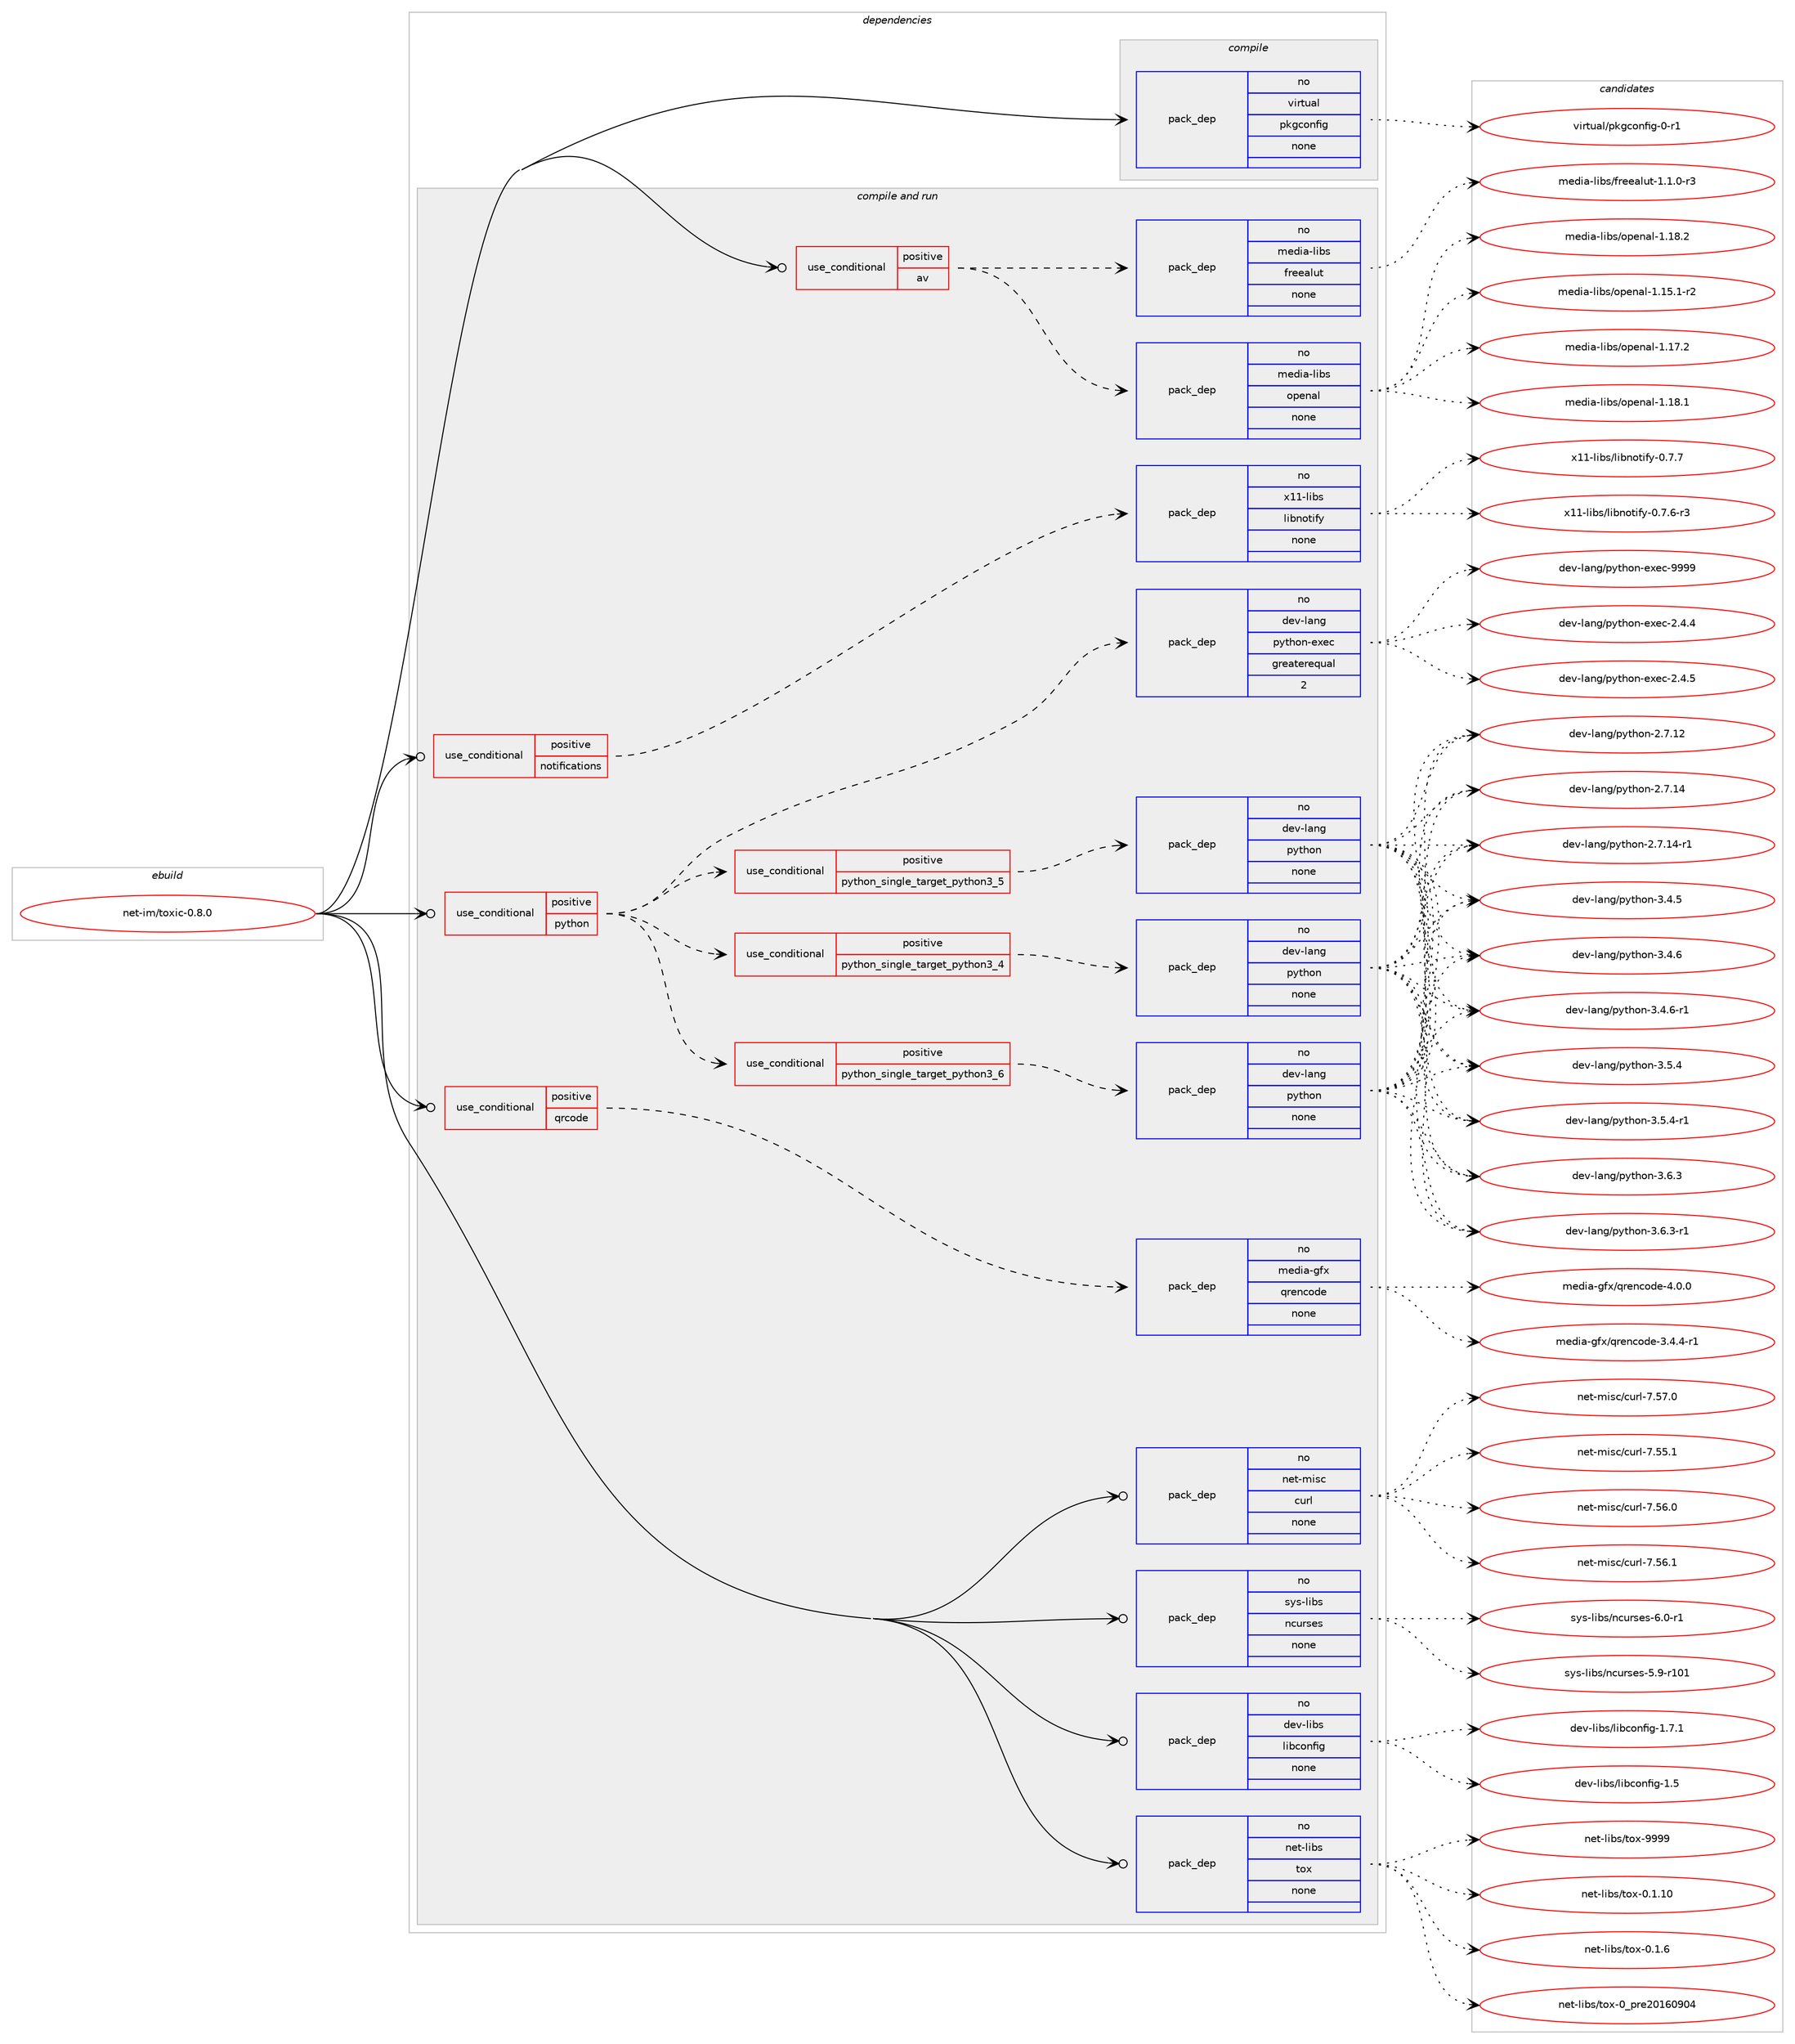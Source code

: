 digraph prolog {

# *************
# Graph options
# *************

newrank=true;
concentrate=true;
compound=true;
graph [rankdir=LR,fontname=Helvetica,fontsize=10,ranksep=1.5];#, ranksep=2.5, nodesep=0.2];
edge  [arrowhead=vee];
node  [fontname=Helvetica,fontsize=10];

# **********
# The ebuild
# **********

subgraph cluster_leftcol {
color=gray;
rank=same;
label=<<i>ebuild</i>>;
id [label="net-im/toxic-0.8.0", color=red, width=4, href="../net-im/toxic-0.8.0.svg"];
}

# ****************
# The dependencies
# ****************

subgraph cluster_midcol {
color=gray;
label=<<i>dependencies</i>>;
subgraph cluster_compile {
fillcolor="#eeeeee";
style=filled;
label=<<i>compile</i>>;
subgraph pack196 {
dependency266 [label=<<TABLE BORDER="0" CELLBORDER="1" CELLSPACING="0" CELLPADDING="4" WIDTH="220"><TR><TD ROWSPAN="6" CELLPADDING="30">pack_dep</TD></TR><TR><TD WIDTH="110">no</TD></TR><TR><TD>virtual</TD></TR><TR><TD>pkgconfig</TD></TR><TR><TD>none</TD></TR><TR><TD></TD></TR></TABLE>>, shape=none, color=blue];
}
id:e -> dependency266:w [weight=20,style="solid",arrowhead="vee"];
}
subgraph cluster_compileandrun {
fillcolor="#eeeeee";
style=filled;
label=<<i>compile and run</i>>;
subgraph cond68 {
dependency267 [label=<<TABLE BORDER="0" CELLBORDER="1" CELLSPACING="0" CELLPADDING="4"><TR><TD ROWSPAN="3" CELLPADDING="10">use_conditional</TD></TR><TR><TD>positive</TD></TR><TR><TD>av</TD></TR></TABLE>>, shape=none, color=red];
subgraph pack197 {
dependency268 [label=<<TABLE BORDER="0" CELLBORDER="1" CELLSPACING="0" CELLPADDING="4" WIDTH="220"><TR><TD ROWSPAN="6" CELLPADDING="30">pack_dep</TD></TR><TR><TD WIDTH="110">no</TD></TR><TR><TD>media-libs</TD></TR><TR><TD>openal</TD></TR><TR><TD>none</TD></TR><TR><TD></TD></TR></TABLE>>, shape=none, color=blue];
}
dependency267:e -> dependency268:w [weight=20,style="dashed",arrowhead="vee"];
subgraph pack198 {
dependency269 [label=<<TABLE BORDER="0" CELLBORDER="1" CELLSPACING="0" CELLPADDING="4" WIDTH="220"><TR><TD ROWSPAN="6" CELLPADDING="30">pack_dep</TD></TR><TR><TD WIDTH="110">no</TD></TR><TR><TD>media-libs</TD></TR><TR><TD>freealut</TD></TR><TR><TD>none</TD></TR><TR><TD></TD></TR></TABLE>>, shape=none, color=blue];
}
dependency267:e -> dependency269:w [weight=20,style="dashed",arrowhead="vee"];
}
id:e -> dependency267:w [weight=20,style="solid",arrowhead="odotvee"];
subgraph cond69 {
dependency270 [label=<<TABLE BORDER="0" CELLBORDER="1" CELLSPACING="0" CELLPADDING="4"><TR><TD ROWSPAN="3" CELLPADDING="10">use_conditional</TD></TR><TR><TD>positive</TD></TR><TR><TD>notifications</TD></TR></TABLE>>, shape=none, color=red];
subgraph pack199 {
dependency271 [label=<<TABLE BORDER="0" CELLBORDER="1" CELLSPACING="0" CELLPADDING="4" WIDTH="220"><TR><TD ROWSPAN="6" CELLPADDING="30">pack_dep</TD></TR><TR><TD WIDTH="110">no</TD></TR><TR><TD>x11-libs</TD></TR><TR><TD>libnotify</TD></TR><TR><TD>none</TD></TR><TR><TD></TD></TR></TABLE>>, shape=none, color=blue];
}
dependency270:e -> dependency271:w [weight=20,style="dashed",arrowhead="vee"];
}
id:e -> dependency270:w [weight=20,style="solid",arrowhead="odotvee"];
subgraph cond70 {
dependency272 [label=<<TABLE BORDER="0" CELLBORDER="1" CELLSPACING="0" CELLPADDING="4"><TR><TD ROWSPAN="3" CELLPADDING="10">use_conditional</TD></TR><TR><TD>positive</TD></TR><TR><TD>python</TD></TR></TABLE>>, shape=none, color=red];
subgraph cond71 {
dependency273 [label=<<TABLE BORDER="0" CELLBORDER="1" CELLSPACING="0" CELLPADDING="4"><TR><TD ROWSPAN="3" CELLPADDING="10">use_conditional</TD></TR><TR><TD>positive</TD></TR><TR><TD>python_single_target_python3_4</TD></TR></TABLE>>, shape=none, color=red];
subgraph pack200 {
dependency274 [label=<<TABLE BORDER="0" CELLBORDER="1" CELLSPACING="0" CELLPADDING="4" WIDTH="220"><TR><TD ROWSPAN="6" CELLPADDING="30">pack_dep</TD></TR><TR><TD WIDTH="110">no</TD></TR><TR><TD>dev-lang</TD></TR><TR><TD>python</TD></TR><TR><TD>none</TD></TR><TR><TD></TD></TR></TABLE>>, shape=none, color=blue];
}
dependency273:e -> dependency274:w [weight=20,style="dashed",arrowhead="vee"];
}
dependency272:e -> dependency273:w [weight=20,style="dashed",arrowhead="vee"];
subgraph cond72 {
dependency275 [label=<<TABLE BORDER="0" CELLBORDER="1" CELLSPACING="0" CELLPADDING="4"><TR><TD ROWSPAN="3" CELLPADDING="10">use_conditional</TD></TR><TR><TD>positive</TD></TR><TR><TD>python_single_target_python3_5</TD></TR></TABLE>>, shape=none, color=red];
subgraph pack201 {
dependency276 [label=<<TABLE BORDER="0" CELLBORDER="1" CELLSPACING="0" CELLPADDING="4" WIDTH="220"><TR><TD ROWSPAN="6" CELLPADDING="30">pack_dep</TD></TR><TR><TD WIDTH="110">no</TD></TR><TR><TD>dev-lang</TD></TR><TR><TD>python</TD></TR><TR><TD>none</TD></TR><TR><TD></TD></TR></TABLE>>, shape=none, color=blue];
}
dependency275:e -> dependency276:w [weight=20,style="dashed",arrowhead="vee"];
}
dependency272:e -> dependency275:w [weight=20,style="dashed",arrowhead="vee"];
subgraph cond73 {
dependency277 [label=<<TABLE BORDER="0" CELLBORDER="1" CELLSPACING="0" CELLPADDING="4"><TR><TD ROWSPAN="3" CELLPADDING="10">use_conditional</TD></TR><TR><TD>positive</TD></TR><TR><TD>python_single_target_python3_6</TD></TR></TABLE>>, shape=none, color=red];
subgraph pack202 {
dependency278 [label=<<TABLE BORDER="0" CELLBORDER="1" CELLSPACING="0" CELLPADDING="4" WIDTH="220"><TR><TD ROWSPAN="6" CELLPADDING="30">pack_dep</TD></TR><TR><TD WIDTH="110">no</TD></TR><TR><TD>dev-lang</TD></TR><TR><TD>python</TD></TR><TR><TD>none</TD></TR><TR><TD></TD></TR></TABLE>>, shape=none, color=blue];
}
dependency277:e -> dependency278:w [weight=20,style="dashed",arrowhead="vee"];
}
dependency272:e -> dependency277:w [weight=20,style="dashed",arrowhead="vee"];
subgraph pack203 {
dependency279 [label=<<TABLE BORDER="0" CELLBORDER="1" CELLSPACING="0" CELLPADDING="4" WIDTH="220"><TR><TD ROWSPAN="6" CELLPADDING="30">pack_dep</TD></TR><TR><TD WIDTH="110">no</TD></TR><TR><TD>dev-lang</TD></TR><TR><TD>python-exec</TD></TR><TR><TD>greaterequal</TD></TR><TR><TD>2</TD></TR></TABLE>>, shape=none, color=blue];
}
dependency272:e -> dependency279:w [weight=20,style="dashed",arrowhead="vee"];
}
id:e -> dependency272:w [weight=20,style="solid",arrowhead="odotvee"];
subgraph cond74 {
dependency280 [label=<<TABLE BORDER="0" CELLBORDER="1" CELLSPACING="0" CELLPADDING="4"><TR><TD ROWSPAN="3" CELLPADDING="10">use_conditional</TD></TR><TR><TD>positive</TD></TR><TR><TD>qrcode</TD></TR></TABLE>>, shape=none, color=red];
subgraph pack204 {
dependency281 [label=<<TABLE BORDER="0" CELLBORDER="1" CELLSPACING="0" CELLPADDING="4" WIDTH="220"><TR><TD ROWSPAN="6" CELLPADDING="30">pack_dep</TD></TR><TR><TD WIDTH="110">no</TD></TR><TR><TD>media-gfx</TD></TR><TR><TD>qrencode</TD></TR><TR><TD>none</TD></TR><TR><TD></TD></TR></TABLE>>, shape=none, color=blue];
}
dependency280:e -> dependency281:w [weight=20,style="dashed",arrowhead="vee"];
}
id:e -> dependency280:w [weight=20,style="solid",arrowhead="odotvee"];
subgraph pack205 {
dependency282 [label=<<TABLE BORDER="0" CELLBORDER="1" CELLSPACING="0" CELLPADDING="4" WIDTH="220"><TR><TD ROWSPAN="6" CELLPADDING="30">pack_dep</TD></TR><TR><TD WIDTH="110">no</TD></TR><TR><TD>dev-libs</TD></TR><TR><TD>libconfig</TD></TR><TR><TD>none</TD></TR><TR><TD></TD></TR></TABLE>>, shape=none, color=blue];
}
id:e -> dependency282:w [weight=20,style="solid",arrowhead="odotvee"];
subgraph pack206 {
dependency283 [label=<<TABLE BORDER="0" CELLBORDER="1" CELLSPACING="0" CELLPADDING="4" WIDTH="220"><TR><TD ROWSPAN="6" CELLPADDING="30">pack_dep</TD></TR><TR><TD WIDTH="110">no</TD></TR><TR><TD>net-libs</TD></TR><TR><TD>tox</TD></TR><TR><TD>none</TD></TR><TR><TD></TD></TR></TABLE>>, shape=none, color=blue];
}
id:e -> dependency283:w [weight=20,style="solid",arrowhead="odotvee"];
subgraph pack207 {
dependency284 [label=<<TABLE BORDER="0" CELLBORDER="1" CELLSPACING="0" CELLPADDING="4" WIDTH="220"><TR><TD ROWSPAN="6" CELLPADDING="30">pack_dep</TD></TR><TR><TD WIDTH="110">no</TD></TR><TR><TD>net-misc</TD></TR><TR><TD>curl</TD></TR><TR><TD>none</TD></TR><TR><TD></TD></TR></TABLE>>, shape=none, color=blue];
}
id:e -> dependency284:w [weight=20,style="solid",arrowhead="odotvee"];
subgraph pack208 {
dependency285 [label=<<TABLE BORDER="0" CELLBORDER="1" CELLSPACING="0" CELLPADDING="4" WIDTH="220"><TR><TD ROWSPAN="6" CELLPADDING="30">pack_dep</TD></TR><TR><TD WIDTH="110">no</TD></TR><TR><TD>sys-libs</TD></TR><TR><TD>ncurses</TD></TR><TR><TD>none</TD></TR><TR><TD></TD></TR></TABLE>>, shape=none, color=blue];
}
id:e -> dependency285:w [weight=20,style="solid",arrowhead="odotvee"];
}
subgraph cluster_run {
fillcolor="#eeeeee";
style=filled;
label=<<i>run</i>>;
}
}

# **************
# The candidates
# **************

subgraph cluster_choices {
rank=same;
color=gray;
label=<<i>candidates</i>>;

subgraph choice196 {
color=black;
nodesep=1;
choice11810511411611797108471121071039911111010210510345484511449 [label="virtual/pkgconfig-0-r1", color=red, width=4,href="../virtual/pkgconfig-0-r1.svg"];
dependency266:e -> choice11810511411611797108471121071039911111010210510345484511449:w [style=dotted,weight="100"];
}
subgraph choice197 {
color=black;
nodesep=1;
choice1091011001059745108105981154711111210111097108454946495346494511450 [label="media-libs/openal-1.15.1-r2", color=red, width=4,href="../media-libs/openal-1.15.1-r2.svg"];
choice109101100105974510810598115471111121011109710845494649554650 [label="media-libs/openal-1.17.2", color=red, width=4,href="../media-libs/openal-1.17.2.svg"];
choice109101100105974510810598115471111121011109710845494649564649 [label="media-libs/openal-1.18.1", color=red, width=4,href="../media-libs/openal-1.18.1.svg"];
choice109101100105974510810598115471111121011109710845494649564650 [label="media-libs/openal-1.18.2", color=red, width=4,href="../media-libs/openal-1.18.2.svg"];
dependency268:e -> choice1091011001059745108105981154711111210111097108454946495346494511450:w [style=dotted,weight="100"];
dependency268:e -> choice109101100105974510810598115471111121011109710845494649554650:w [style=dotted,weight="100"];
dependency268:e -> choice109101100105974510810598115471111121011109710845494649564649:w [style=dotted,weight="100"];
dependency268:e -> choice109101100105974510810598115471111121011109710845494649564650:w [style=dotted,weight="100"];
}
subgraph choice198 {
color=black;
nodesep=1;
choice10910110010597451081059811547102114101101971081171164549464946484511451 [label="media-libs/freealut-1.1.0-r3", color=red, width=4,href="../media-libs/freealut-1.1.0-r3.svg"];
dependency269:e -> choice10910110010597451081059811547102114101101971081171164549464946484511451:w [style=dotted,weight="100"];
}
subgraph choice199 {
color=black;
nodesep=1;
choice1204949451081059811547108105981101111161051021214548465546544511451 [label="x11-libs/libnotify-0.7.6-r3", color=red, width=4,href="../x11-libs/libnotify-0.7.6-r3.svg"];
choice120494945108105981154710810598110111116105102121454846554655 [label="x11-libs/libnotify-0.7.7", color=red, width=4,href="../x11-libs/libnotify-0.7.7.svg"];
dependency271:e -> choice1204949451081059811547108105981101111161051021214548465546544511451:w [style=dotted,weight="100"];
dependency271:e -> choice120494945108105981154710810598110111116105102121454846554655:w [style=dotted,weight="100"];
}
subgraph choice200 {
color=black;
nodesep=1;
choice10010111845108971101034711212111610411111045504655464950 [label="dev-lang/python-2.7.12", color=red, width=4,href="../dev-lang/python-2.7.12.svg"];
choice10010111845108971101034711212111610411111045504655464952 [label="dev-lang/python-2.7.14", color=red, width=4,href="../dev-lang/python-2.7.14.svg"];
choice100101118451089711010347112121116104111110455046554649524511449 [label="dev-lang/python-2.7.14-r1", color=red, width=4,href="../dev-lang/python-2.7.14-r1.svg"];
choice100101118451089711010347112121116104111110455146524653 [label="dev-lang/python-3.4.5", color=red, width=4,href="../dev-lang/python-3.4.5.svg"];
choice100101118451089711010347112121116104111110455146524654 [label="dev-lang/python-3.4.6", color=red, width=4,href="../dev-lang/python-3.4.6.svg"];
choice1001011184510897110103471121211161041111104551465246544511449 [label="dev-lang/python-3.4.6-r1", color=red, width=4,href="../dev-lang/python-3.4.6-r1.svg"];
choice100101118451089711010347112121116104111110455146534652 [label="dev-lang/python-3.5.4", color=red, width=4,href="../dev-lang/python-3.5.4.svg"];
choice1001011184510897110103471121211161041111104551465346524511449 [label="dev-lang/python-3.5.4-r1", color=red, width=4,href="../dev-lang/python-3.5.4-r1.svg"];
choice100101118451089711010347112121116104111110455146544651 [label="dev-lang/python-3.6.3", color=red, width=4,href="../dev-lang/python-3.6.3.svg"];
choice1001011184510897110103471121211161041111104551465446514511449 [label="dev-lang/python-3.6.3-r1", color=red, width=4,href="../dev-lang/python-3.6.3-r1.svg"];
dependency274:e -> choice10010111845108971101034711212111610411111045504655464950:w [style=dotted,weight="100"];
dependency274:e -> choice10010111845108971101034711212111610411111045504655464952:w [style=dotted,weight="100"];
dependency274:e -> choice100101118451089711010347112121116104111110455046554649524511449:w [style=dotted,weight="100"];
dependency274:e -> choice100101118451089711010347112121116104111110455146524653:w [style=dotted,weight="100"];
dependency274:e -> choice100101118451089711010347112121116104111110455146524654:w [style=dotted,weight="100"];
dependency274:e -> choice1001011184510897110103471121211161041111104551465246544511449:w [style=dotted,weight="100"];
dependency274:e -> choice100101118451089711010347112121116104111110455146534652:w [style=dotted,weight="100"];
dependency274:e -> choice1001011184510897110103471121211161041111104551465346524511449:w [style=dotted,weight="100"];
dependency274:e -> choice100101118451089711010347112121116104111110455146544651:w [style=dotted,weight="100"];
dependency274:e -> choice1001011184510897110103471121211161041111104551465446514511449:w [style=dotted,weight="100"];
}
subgraph choice201 {
color=black;
nodesep=1;
choice10010111845108971101034711212111610411111045504655464950 [label="dev-lang/python-2.7.12", color=red, width=4,href="../dev-lang/python-2.7.12.svg"];
choice10010111845108971101034711212111610411111045504655464952 [label="dev-lang/python-2.7.14", color=red, width=4,href="../dev-lang/python-2.7.14.svg"];
choice100101118451089711010347112121116104111110455046554649524511449 [label="dev-lang/python-2.7.14-r1", color=red, width=4,href="../dev-lang/python-2.7.14-r1.svg"];
choice100101118451089711010347112121116104111110455146524653 [label="dev-lang/python-3.4.5", color=red, width=4,href="../dev-lang/python-3.4.5.svg"];
choice100101118451089711010347112121116104111110455146524654 [label="dev-lang/python-3.4.6", color=red, width=4,href="../dev-lang/python-3.4.6.svg"];
choice1001011184510897110103471121211161041111104551465246544511449 [label="dev-lang/python-3.4.6-r1", color=red, width=4,href="../dev-lang/python-3.4.6-r1.svg"];
choice100101118451089711010347112121116104111110455146534652 [label="dev-lang/python-3.5.4", color=red, width=4,href="../dev-lang/python-3.5.4.svg"];
choice1001011184510897110103471121211161041111104551465346524511449 [label="dev-lang/python-3.5.4-r1", color=red, width=4,href="../dev-lang/python-3.5.4-r1.svg"];
choice100101118451089711010347112121116104111110455146544651 [label="dev-lang/python-3.6.3", color=red, width=4,href="../dev-lang/python-3.6.3.svg"];
choice1001011184510897110103471121211161041111104551465446514511449 [label="dev-lang/python-3.6.3-r1", color=red, width=4,href="../dev-lang/python-3.6.3-r1.svg"];
dependency276:e -> choice10010111845108971101034711212111610411111045504655464950:w [style=dotted,weight="100"];
dependency276:e -> choice10010111845108971101034711212111610411111045504655464952:w [style=dotted,weight="100"];
dependency276:e -> choice100101118451089711010347112121116104111110455046554649524511449:w [style=dotted,weight="100"];
dependency276:e -> choice100101118451089711010347112121116104111110455146524653:w [style=dotted,weight="100"];
dependency276:e -> choice100101118451089711010347112121116104111110455146524654:w [style=dotted,weight="100"];
dependency276:e -> choice1001011184510897110103471121211161041111104551465246544511449:w [style=dotted,weight="100"];
dependency276:e -> choice100101118451089711010347112121116104111110455146534652:w [style=dotted,weight="100"];
dependency276:e -> choice1001011184510897110103471121211161041111104551465346524511449:w [style=dotted,weight="100"];
dependency276:e -> choice100101118451089711010347112121116104111110455146544651:w [style=dotted,weight="100"];
dependency276:e -> choice1001011184510897110103471121211161041111104551465446514511449:w [style=dotted,weight="100"];
}
subgraph choice202 {
color=black;
nodesep=1;
choice10010111845108971101034711212111610411111045504655464950 [label="dev-lang/python-2.7.12", color=red, width=4,href="../dev-lang/python-2.7.12.svg"];
choice10010111845108971101034711212111610411111045504655464952 [label="dev-lang/python-2.7.14", color=red, width=4,href="../dev-lang/python-2.7.14.svg"];
choice100101118451089711010347112121116104111110455046554649524511449 [label="dev-lang/python-2.7.14-r1", color=red, width=4,href="../dev-lang/python-2.7.14-r1.svg"];
choice100101118451089711010347112121116104111110455146524653 [label="dev-lang/python-3.4.5", color=red, width=4,href="../dev-lang/python-3.4.5.svg"];
choice100101118451089711010347112121116104111110455146524654 [label="dev-lang/python-3.4.6", color=red, width=4,href="../dev-lang/python-3.4.6.svg"];
choice1001011184510897110103471121211161041111104551465246544511449 [label="dev-lang/python-3.4.6-r1", color=red, width=4,href="../dev-lang/python-3.4.6-r1.svg"];
choice100101118451089711010347112121116104111110455146534652 [label="dev-lang/python-3.5.4", color=red, width=4,href="../dev-lang/python-3.5.4.svg"];
choice1001011184510897110103471121211161041111104551465346524511449 [label="dev-lang/python-3.5.4-r1", color=red, width=4,href="../dev-lang/python-3.5.4-r1.svg"];
choice100101118451089711010347112121116104111110455146544651 [label="dev-lang/python-3.6.3", color=red, width=4,href="../dev-lang/python-3.6.3.svg"];
choice1001011184510897110103471121211161041111104551465446514511449 [label="dev-lang/python-3.6.3-r1", color=red, width=4,href="../dev-lang/python-3.6.3-r1.svg"];
dependency278:e -> choice10010111845108971101034711212111610411111045504655464950:w [style=dotted,weight="100"];
dependency278:e -> choice10010111845108971101034711212111610411111045504655464952:w [style=dotted,weight="100"];
dependency278:e -> choice100101118451089711010347112121116104111110455046554649524511449:w [style=dotted,weight="100"];
dependency278:e -> choice100101118451089711010347112121116104111110455146524653:w [style=dotted,weight="100"];
dependency278:e -> choice100101118451089711010347112121116104111110455146524654:w [style=dotted,weight="100"];
dependency278:e -> choice1001011184510897110103471121211161041111104551465246544511449:w [style=dotted,weight="100"];
dependency278:e -> choice100101118451089711010347112121116104111110455146534652:w [style=dotted,weight="100"];
dependency278:e -> choice1001011184510897110103471121211161041111104551465346524511449:w [style=dotted,weight="100"];
dependency278:e -> choice100101118451089711010347112121116104111110455146544651:w [style=dotted,weight="100"];
dependency278:e -> choice1001011184510897110103471121211161041111104551465446514511449:w [style=dotted,weight="100"];
}
subgraph choice203 {
color=black;
nodesep=1;
choice1001011184510897110103471121211161041111104510112010199455046524652 [label="dev-lang/python-exec-2.4.4", color=red, width=4,href="../dev-lang/python-exec-2.4.4.svg"];
choice1001011184510897110103471121211161041111104510112010199455046524653 [label="dev-lang/python-exec-2.4.5", color=red, width=4,href="../dev-lang/python-exec-2.4.5.svg"];
choice10010111845108971101034711212111610411111045101120101994557575757 [label="dev-lang/python-exec-9999", color=red, width=4,href="../dev-lang/python-exec-9999.svg"];
dependency279:e -> choice1001011184510897110103471121211161041111104510112010199455046524652:w [style=dotted,weight="100"];
dependency279:e -> choice1001011184510897110103471121211161041111104510112010199455046524653:w [style=dotted,weight="100"];
dependency279:e -> choice10010111845108971101034711212111610411111045101120101994557575757:w [style=dotted,weight="100"];
}
subgraph choice204 {
color=black;
nodesep=1;
choice109101100105974510310212047113114101110991111001014551465246524511449 [label="media-gfx/qrencode-3.4.4-r1", color=red, width=4,href="../media-gfx/qrencode-3.4.4-r1.svg"];
choice10910110010597451031021204711311410111099111100101455246484648 [label="media-gfx/qrencode-4.0.0", color=red, width=4,href="../media-gfx/qrencode-4.0.0.svg"];
dependency281:e -> choice109101100105974510310212047113114101110991111001014551465246524511449:w [style=dotted,weight="100"];
dependency281:e -> choice10910110010597451031021204711311410111099111100101455246484648:w [style=dotted,weight="100"];
}
subgraph choice205 {
color=black;
nodesep=1;
choice100101118451081059811547108105989911111010210510345494653 [label="dev-libs/libconfig-1.5", color=red, width=4,href="../dev-libs/libconfig-1.5.svg"];
choice1001011184510810598115471081059899111110102105103454946554649 [label="dev-libs/libconfig-1.7.1", color=red, width=4,href="../dev-libs/libconfig-1.7.1.svg"];
dependency282:e -> choice100101118451081059811547108105989911111010210510345494653:w [style=dotted,weight="100"];
dependency282:e -> choice1001011184510810598115471081059899111110102105103454946554649:w [style=dotted,weight="100"];
}
subgraph choice206 {
color=black;
nodesep=1;
choice11010111645108105981154711611112045484649464948 [label="net-libs/tox-0.1.10", color=red, width=4,href="../net-libs/tox-0.1.10.svg"];
choice110101116451081059811547116111120454846494654 [label="net-libs/tox-0.1.6", color=red, width=4,href="../net-libs/tox-0.1.6.svg"];
choice1101011164510810598115471161111204548951121141015048495448574852 [label="net-libs/tox-0_pre20160904", color=red, width=4,href="../net-libs/tox-0_pre20160904.svg"];
choice1101011164510810598115471161111204557575757 [label="net-libs/tox-9999", color=red, width=4,href="../net-libs/tox-9999.svg"];
dependency283:e -> choice11010111645108105981154711611112045484649464948:w [style=dotted,weight="100"];
dependency283:e -> choice110101116451081059811547116111120454846494654:w [style=dotted,weight="100"];
dependency283:e -> choice1101011164510810598115471161111204548951121141015048495448574852:w [style=dotted,weight="100"];
dependency283:e -> choice1101011164510810598115471161111204557575757:w [style=dotted,weight="100"];
}
subgraph choice207 {
color=black;
nodesep=1;
choice1101011164510910511599479911711410845554653534649 [label="net-misc/curl-7.55.1", color=red, width=4,href="../net-misc/curl-7.55.1.svg"];
choice1101011164510910511599479911711410845554653544648 [label="net-misc/curl-7.56.0", color=red, width=4,href="../net-misc/curl-7.56.0.svg"];
choice1101011164510910511599479911711410845554653544649 [label="net-misc/curl-7.56.1", color=red, width=4,href="../net-misc/curl-7.56.1.svg"];
choice1101011164510910511599479911711410845554653554648 [label="net-misc/curl-7.57.0", color=red, width=4,href="../net-misc/curl-7.57.0.svg"];
dependency284:e -> choice1101011164510910511599479911711410845554653534649:w [style=dotted,weight="100"];
dependency284:e -> choice1101011164510910511599479911711410845554653544648:w [style=dotted,weight="100"];
dependency284:e -> choice1101011164510910511599479911711410845554653544649:w [style=dotted,weight="100"];
dependency284:e -> choice1101011164510910511599479911711410845554653554648:w [style=dotted,weight="100"];
}
subgraph choice208 {
color=black;
nodesep=1;
choice115121115451081059811547110991171141151011154553465745114494849 [label="sys-libs/ncurses-5.9-r101", color=red, width=4,href="../sys-libs/ncurses-5.9-r101.svg"];
choice11512111545108105981154711099117114115101115455446484511449 [label="sys-libs/ncurses-6.0-r1", color=red, width=4,href="../sys-libs/ncurses-6.0-r1.svg"];
dependency285:e -> choice115121115451081059811547110991171141151011154553465745114494849:w [style=dotted,weight="100"];
dependency285:e -> choice11512111545108105981154711099117114115101115455446484511449:w [style=dotted,weight="100"];
}
}

}
